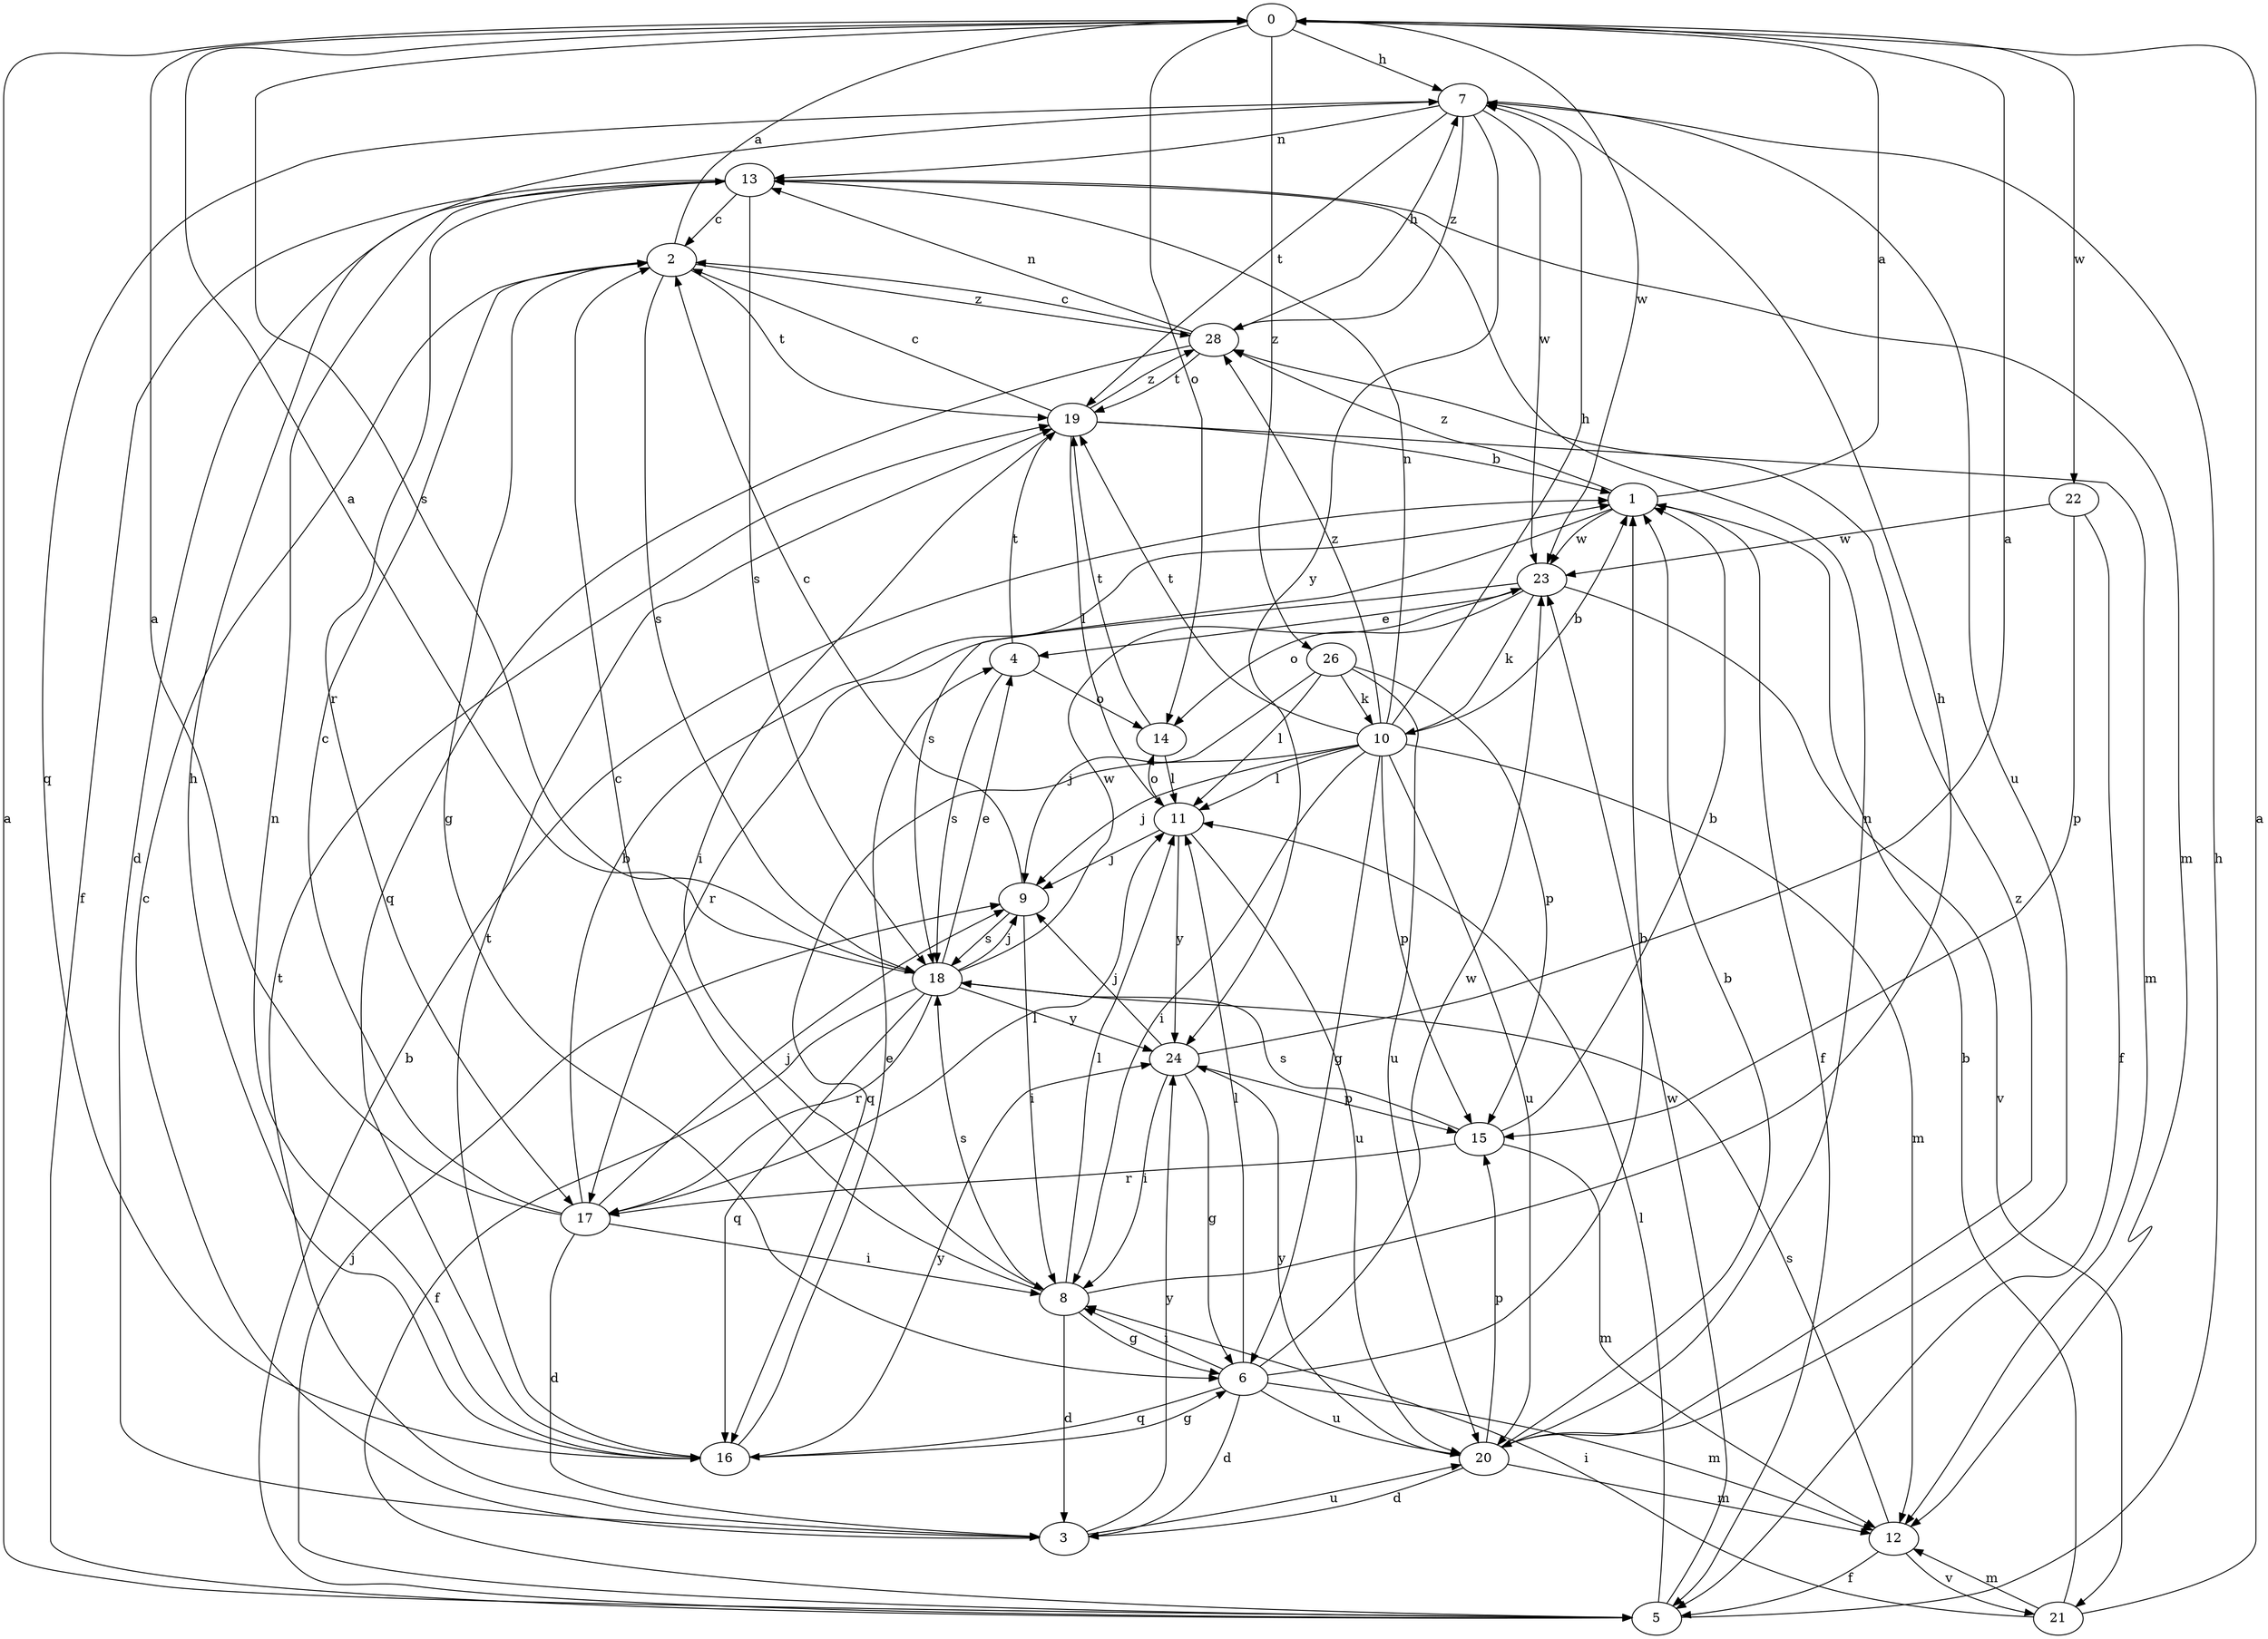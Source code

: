 strict digraph  {
0;
1;
2;
3;
4;
5;
6;
7;
8;
9;
10;
11;
12;
13;
14;
15;
16;
17;
18;
19;
20;
21;
22;
23;
24;
26;
28;
0 -> 7  [label=h];
0 -> 14  [label=o];
0 -> 18  [label=s];
0 -> 22  [label=w];
0 -> 23  [label=w];
0 -> 26  [label=z];
1 -> 0  [label=a];
1 -> 5  [label=f];
1 -> 18  [label=s];
1 -> 23  [label=w];
1 -> 28  [label=z];
2 -> 0  [label=a];
2 -> 6  [label=g];
2 -> 18  [label=s];
2 -> 19  [label=t];
2 -> 28  [label=z];
3 -> 2  [label=c];
3 -> 19  [label=t];
3 -> 20  [label=u];
3 -> 24  [label=y];
4 -> 14  [label=o];
4 -> 18  [label=s];
4 -> 19  [label=t];
5 -> 0  [label=a];
5 -> 1  [label=b];
5 -> 7  [label=h];
5 -> 9  [label=j];
5 -> 11  [label=l];
5 -> 23  [label=w];
6 -> 1  [label=b];
6 -> 3  [label=d];
6 -> 8  [label=i];
6 -> 11  [label=l];
6 -> 12  [label=m];
6 -> 16  [label=q];
6 -> 20  [label=u];
6 -> 23  [label=w];
7 -> 13  [label=n];
7 -> 16  [label=q];
7 -> 19  [label=t];
7 -> 20  [label=u];
7 -> 23  [label=w];
7 -> 24  [label=y];
7 -> 28  [label=z];
8 -> 2  [label=c];
8 -> 3  [label=d];
8 -> 6  [label=g];
8 -> 7  [label=h];
8 -> 11  [label=l];
8 -> 18  [label=s];
9 -> 2  [label=c];
9 -> 8  [label=i];
9 -> 18  [label=s];
10 -> 1  [label=b];
10 -> 6  [label=g];
10 -> 7  [label=h];
10 -> 8  [label=i];
10 -> 9  [label=j];
10 -> 11  [label=l];
10 -> 12  [label=m];
10 -> 13  [label=n];
10 -> 15  [label=p];
10 -> 16  [label=q];
10 -> 19  [label=t];
10 -> 20  [label=u];
10 -> 28  [label=z];
11 -> 9  [label=j];
11 -> 14  [label=o];
11 -> 20  [label=u];
11 -> 24  [label=y];
12 -> 5  [label=f];
12 -> 18  [label=s];
12 -> 21  [label=v];
13 -> 2  [label=c];
13 -> 3  [label=d];
13 -> 5  [label=f];
13 -> 12  [label=m];
13 -> 17  [label=r];
13 -> 18  [label=s];
14 -> 11  [label=l];
14 -> 19  [label=t];
15 -> 1  [label=b];
15 -> 12  [label=m];
15 -> 17  [label=r];
15 -> 18  [label=s];
16 -> 4  [label=e];
16 -> 6  [label=g];
16 -> 7  [label=h];
16 -> 13  [label=n];
16 -> 19  [label=t];
16 -> 24  [label=y];
17 -> 0  [label=a];
17 -> 1  [label=b];
17 -> 2  [label=c];
17 -> 3  [label=d];
17 -> 8  [label=i];
17 -> 9  [label=j];
17 -> 11  [label=l];
18 -> 0  [label=a];
18 -> 4  [label=e];
18 -> 5  [label=f];
18 -> 9  [label=j];
18 -> 16  [label=q];
18 -> 17  [label=r];
18 -> 23  [label=w];
18 -> 24  [label=y];
19 -> 1  [label=b];
19 -> 2  [label=c];
19 -> 8  [label=i];
19 -> 11  [label=l];
19 -> 12  [label=m];
19 -> 28  [label=z];
20 -> 1  [label=b];
20 -> 3  [label=d];
20 -> 12  [label=m];
20 -> 13  [label=n];
20 -> 15  [label=p];
20 -> 24  [label=y];
20 -> 28  [label=z];
21 -> 0  [label=a];
21 -> 1  [label=b];
21 -> 8  [label=i];
21 -> 12  [label=m];
22 -> 5  [label=f];
22 -> 15  [label=p];
22 -> 23  [label=w];
23 -> 4  [label=e];
23 -> 10  [label=k];
23 -> 14  [label=o];
23 -> 17  [label=r];
23 -> 21  [label=v];
24 -> 0  [label=a];
24 -> 6  [label=g];
24 -> 8  [label=i];
24 -> 9  [label=j];
24 -> 15  [label=p];
26 -> 9  [label=j];
26 -> 10  [label=k];
26 -> 11  [label=l];
26 -> 15  [label=p];
26 -> 20  [label=u];
28 -> 2  [label=c];
28 -> 7  [label=h];
28 -> 13  [label=n];
28 -> 16  [label=q];
28 -> 19  [label=t];
}
